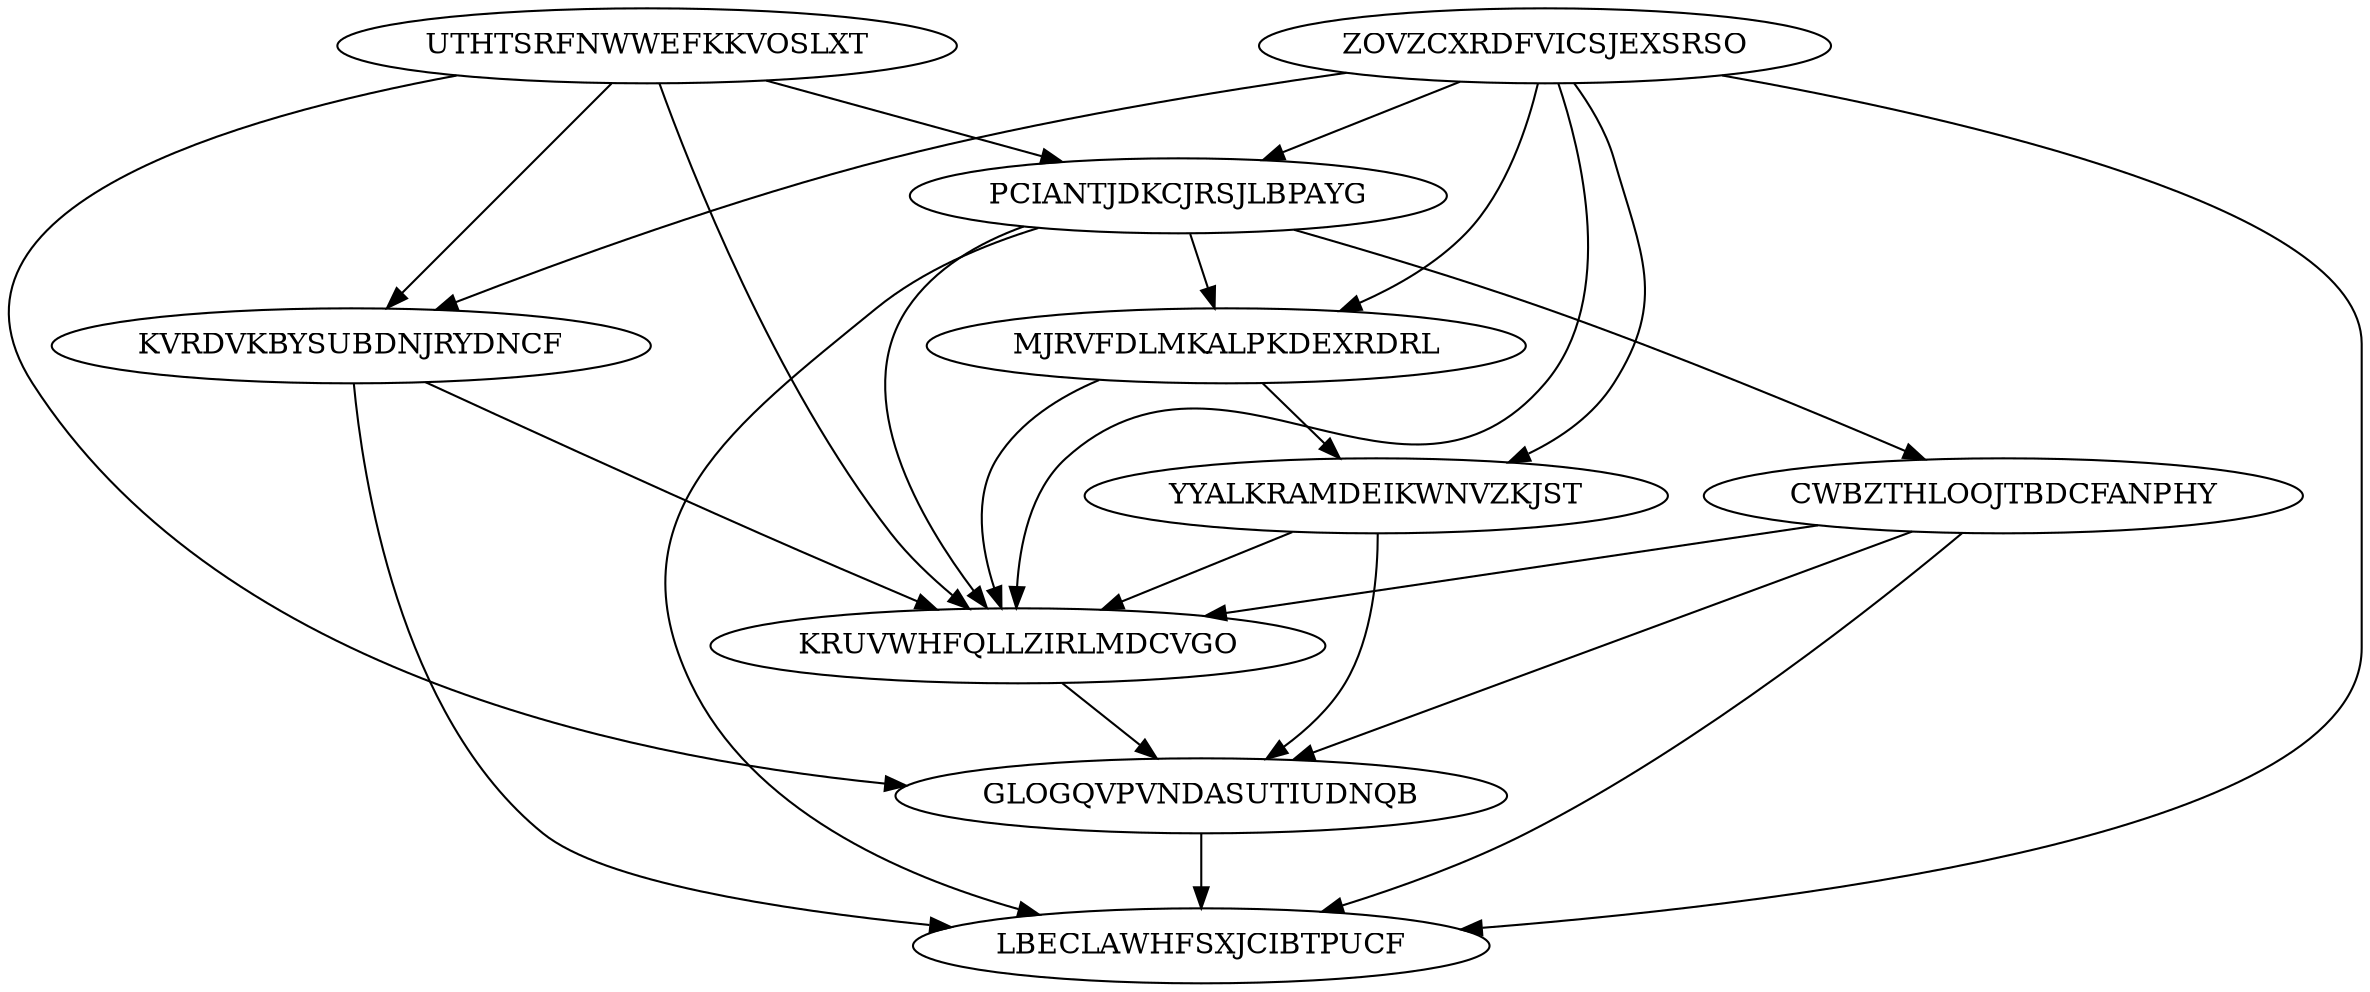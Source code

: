 digraph "N10M25" {
	ZOVZCXRDFVICSJEXSRSO			[Weight=18, Start=0, Processor=1];
	UTHTSRFNWWEFKKVOSLXT			[Weight=12, Start=0, Processor=2];
	PCIANTJDKCJRSJLBPAYG			[Weight=10, Start=28, Processor=1];
	CWBZTHLOOJTBDCFANPHY			[Weight=14, Start=50, Processor=2];
	KVRDVKBYSUBDNJRYDNCF			[Weight=10, Start=35, Processor=3];
	MJRVFDLMKALPKDEXRDRL			[Weight=17, Start=38, Processor=1];
	YYALKRAMDEIKWNVZKJST			[Weight=10, Start=55, Processor=1];
	KRUVWHFQLLZIRLMDCVGO			[Weight=12, Start=74, Processor=1];
	GLOGQVPVNDASUTIUDNQB			[Weight=18, Start=86, Processor=1];
	LBECLAWHFSXJCIBTPUCF			[Weight=12, Start=104, Processor=1];
	PCIANTJDKCJRSJLBPAYG -> MJRVFDLMKALPKDEXRDRL		[Weight=11];
	GLOGQVPVNDASUTIUDNQB -> LBECLAWHFSXJCIBTPUCF		[Weight=17];
	YYALKRAMDEIKWNVZKJST -> GLOGQVPVNDASUTIUDNQB		[Weight=17];
	MJRVFDLMKALPKDEXRDRL -> YYALKRAMDEIKWNVZKJST		[Weight=13];
	CWBZTHLOOJTBDCFANPHY -> LBECLAWHFSXJCIBTPUCF		[Weight=15];
	UTHTSRFNWWEFKKVOSLXT -> KVRDVKBYSUBDNJRYDNCF		[Weight=10];
	KVRDVKBYSUBDNJRYDNCF -> KRUVWHFQLLZIRLMDCVGO		[Weight=20];
	ZOVZCXRDFVICSJEXSRSO -> MJRVFDLMKALPKDEXRDRL		[Weight=14];
	UTHTSRFNWWEFKKVOSLXT -> GLOGQVPVNDASUTIUDNQB		[Weight=18];
	PCIANTJDKCJRSJLBPAYG -> LBECLAWHFSXJCIBTPUCF		[Weight=12];
	KRUVWHFQLLZIRLMDCVGO -> GLOGQVPVNDASUTIUDNQB		[Weight=11];
	PCIANTJDKCJRSJLBPAYG -> CWBZTHLOOJTBDCFANPHY		[Weight=12];
	UTHTSRFNWWEFKKVOSLXT -> PCIANTJDKCJRSJLBPAYG		[Weight=16];
	CWBZTHLOOJTBDCFANPHY -> KRUVWHFQLLZIRLMDCVGO		[Weight=10];
	ZOVZCXRDFVICSJEXSRSO -> KVRDVKBYSUBDNJRYDNCF		[Weight=17];
	KVRDVKBYSUBDNJRYDNCF -> LBECLAWHFSXJCIBTPUCF		[Weight=15];
	UTHTSRFNWWEFKKVOSLXT -> KRUVWHFQLLZIRLMDCVGO		[Weight=17];
	PCIANTJDKCJRSJLBPAYG -> KRUVWHFQLLZIRLMDCVGO		[Weight=11];
	CWBZTHLOOJTBDCFANPHY -> GLOGQVPVNDASUTIUDNQB		[Weight=19];
	ZOVZCXRDFVICSJEXSRSO -> KRUVWHFQLLZIRLMDCVGO		[Weight=12];
	MJRVFDLMKALPKDEXRDRL -> KRUVWHFQLLZIRLMDCVGO		[Weight=17];
	ZOVZCXRDFVICSJEXSRSO -> PCIANTJDKCJRSJLBPAYG		[Weight=15];
	ZOVZCXRDFVICSJEXSRSO -> LBECLAWHFSXJCIBTPUCF		[Weight=13];
	YYALKRAMDEIKWNVZKJST -> KRUVWHFQLLZIRLMDCVGO		[Weight=15];
	ZOVZCXRDFVICSJEXSRSO -> YYALKRAMDEIKWNVZKJST		[Weight=14];
}
